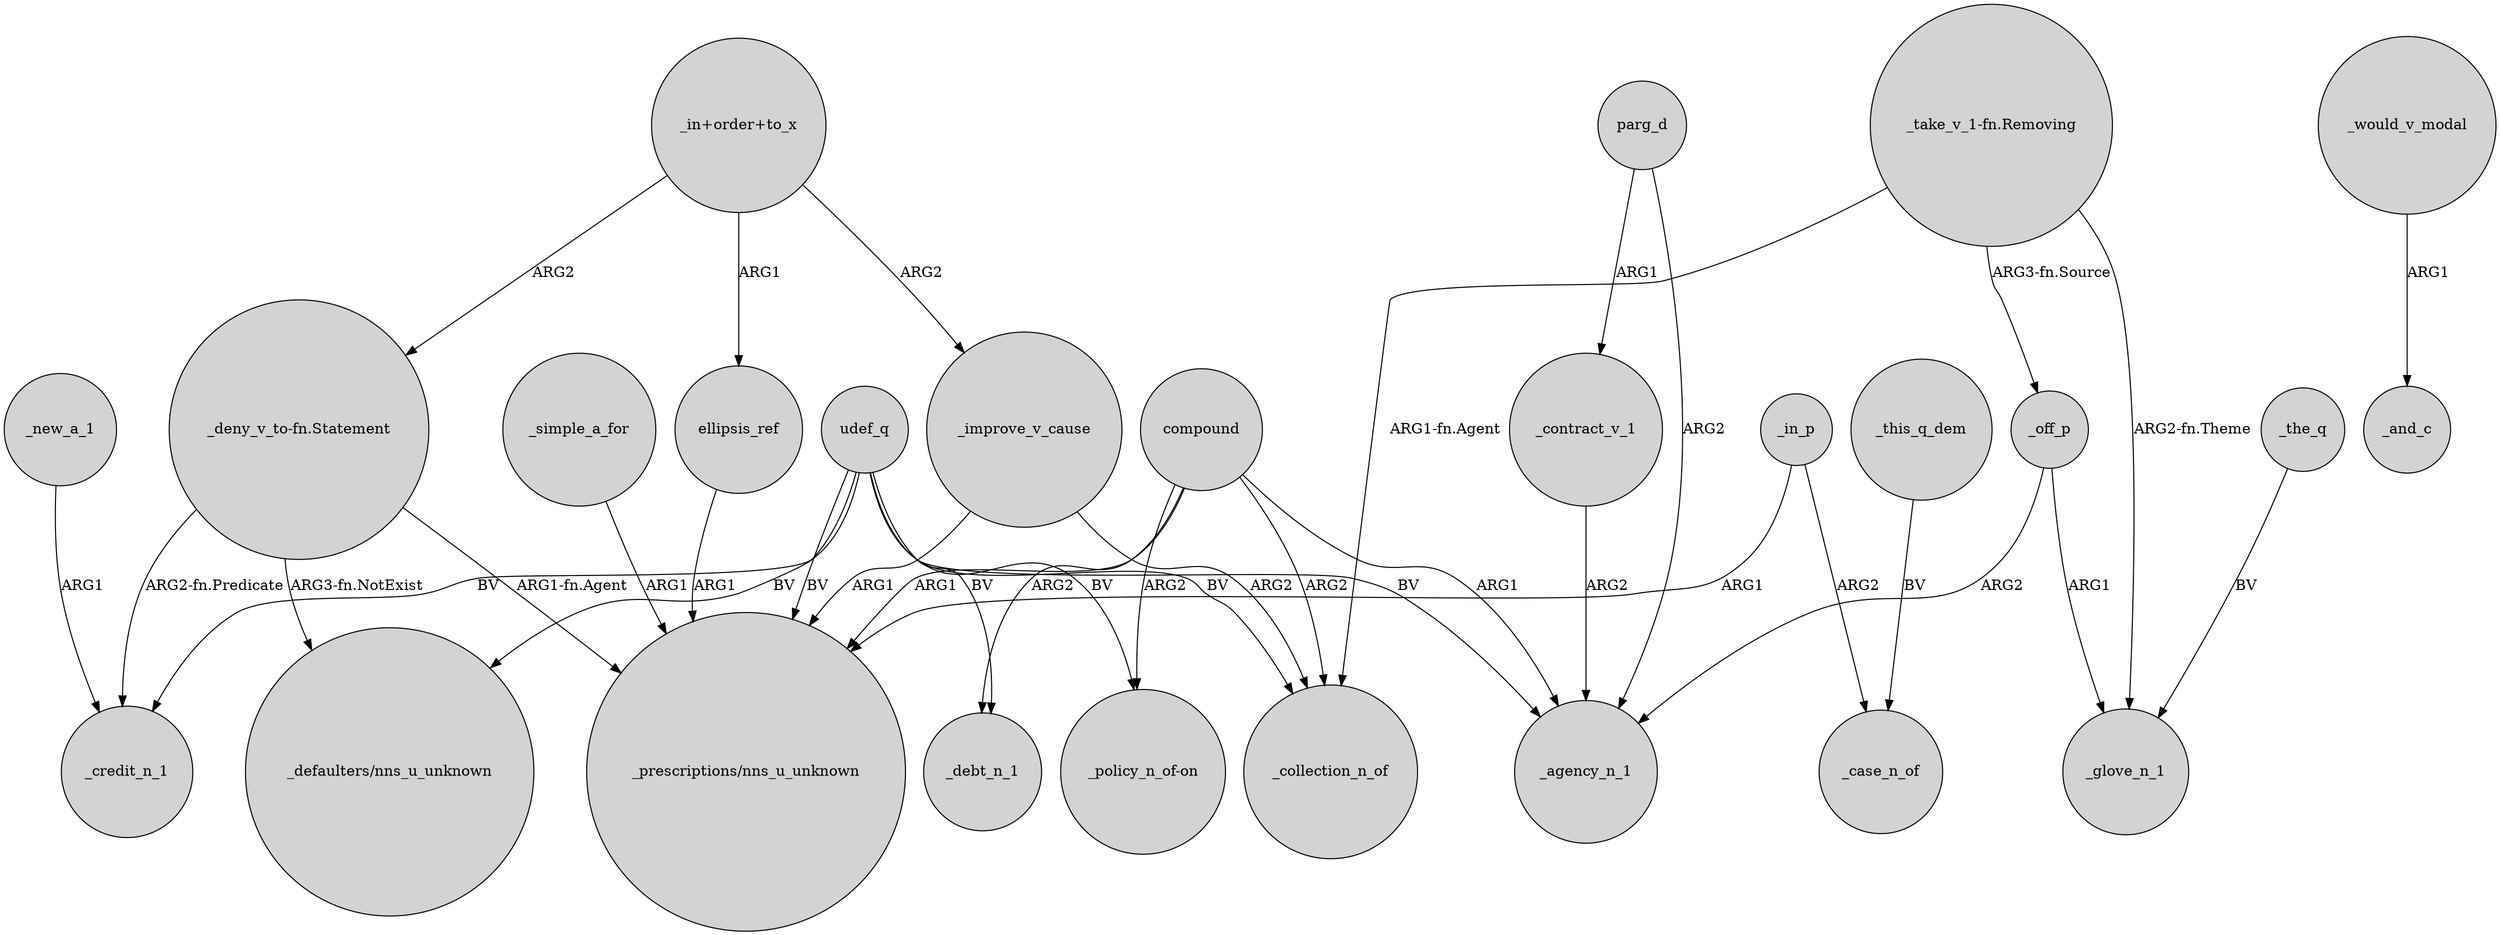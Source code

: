 digraph {
	node [shape=circle style=filled]
	"_deny_v_to-fn.Statement" -> _credit_n_1 [label="ARG2-fn.Predicate"]
	_would_v_modal -> _and_c [label=ARG1]
	_improve_v_cause -> _collection_n_of [label=ARG2]
	_contract_v_1 -> _agency_n_1 [label=ARG2]
	compound -> _agency_n_1 [label=ARG1]
	_the_q -> _glove_n_1 [label=BV]
	udef_q -> _credit_n_1 [label=BV]
	_off_p -> _glove_n_1 [label=ARG1]
	udef_q -> _debt_n_1 [label=BV]
	compound -> "_prescriptions/nns_u_unknown" [label=ARG1]
	compound -> _debt_n_1 [label=ARG2]
	_simple_a_for -> "_prescriptions/nns_u_unknown" [label=ARG1]
	_in_p -> "_prescriptions/nns_u_unknown" [label=ARG1]
	compound -> "_policy_n_of-on" [label=ARG2]
	udef_q -> "_policy_n_of-on" [label=BV]
	parg_d -> _agency_n_1 [label=ARG2]
	udef_q -> _collection_n_of [label=BV]
	"_in+order+to_x" -> _improve_v_cause [label=ARG2]
	_this_q_dem -> _case_n_of [label=BV]
	parg_d -> _contract_v_1 [label=ARG1]
	"_take_v_1-fn.Removing" -> _off_p [label="ARG3-fn.Source"]
	"_deny_v_to-fn.Statement" -> "_defaulters/nns_u_unknown" [label="ARG3-fn.NotExist"]
	_off_p -> _agency_n_1 [label=ARG2]
	udef_q -> "_defaulters/nns_u_unknown" [label=BV]
	udef_q -> "_prescriptions/nns_u_unknown" [label=BV]
	"_in+order+to_x" -> ellipsis_ref [label=ARG1]
	udef_q -> _agency_n_1 [label=BV]
	"_deny_v_to-fn.Statement" -> "_prescriptions/nns_u_unknown" [label="ARG1-fn.Agent"]
	_in_p -> _case_n_of [label=ARG2]
	_new_a_1 -> _credit_n_1 [label=ARG1]
	"_take_v_1-fn.Removing" -> _glove_n_1 [label="ARG2-fn.Theme"]
	ellipsis_ref -> "_prescriptions/nns_u_unknown" [label=ARG1]
	"_take_v_1-fn.Removing" -> _collection_n_of [label="ARG1-fn.Agent"]
	"_in+order+to_x" -> "_deny_v_to-fn.Statement" [label=ARG2]
	_improve_v_cause -> "_prescriptions/nns_u_unknown" [label=ARG1]
	compound -> _collection_n_of [label=ARG2]
}
